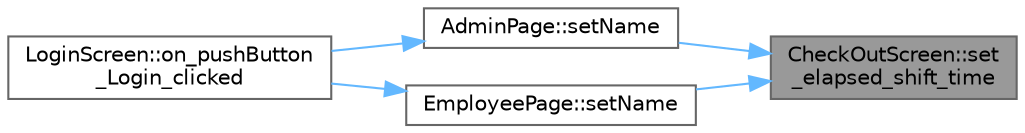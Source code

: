 digraph "CheckOutScreen::set_elapsed_shift_time"
{
 // LATEX_PDF_SIZE
  bgcolor="transparent";
  edge [fontname=Helvetica,fontsize=10,labelfontname=Helvetica,labelfontsize=10];
  node [fontname=Helvetica,fontsize=10,shape=box,height=0.2,width=0.4];
  rankdir="RL";
  Node1 [id="Node000001",label="CheckOutScreen::set\l_elapsed_shift_time",height=0.2,width=0.4,color="gray40", fillcolor="grey60", style="filled", fontcolor="black",tooltip="This function sets the elapsed shift time."];
  Node1 -> Node2 [id="edge1_Node000001_Node000002",dir="back",color="steelblue1",style="solid",tooltip=" "];
  Node2 [id="Node000002",label="AdminPage::setName",height=0.2,width=0.4,color="grey40", fillcolor="white", style="filled",URL="$class_admin_page.html#a3e4afd4c571e7789baa2f9ac518ae52a",tooltip="This function sets the name of the manager in the label."];
  Node2 -> Node3 [id="edge2_Node000002_Node000003",dir="back",color="steelblue1",style="solid",tooltip=" "];
  Node3 [id="Node000003",label="LoginScreen::on_pushButton\l_Login_clicked",height=0.2,width=0.4,color="grey40", fillcolor="white", style="filled",URL="$class_login_screen.html#a65dbcaba2339aef3a753b3373918ca75",tooltip="This function checks the username and password entered by the user and logs in the user if the inform..."];
  Node1 -> Node4 [id="edge3_Node000001_Node000004",dir="back",color="steelblue1",style="solid",tooltip=" "];
  Node4 [id="Node000004",label="EmployeePage::setName",height=0.2,width=0.4,color="grey40", fillcolor="white", style="filled",URL="$class_employee_page.html#a16a7132c0ac24d055e30f467c8d85b63",tooltip="This function sets the name of the employee and updates the label."];
  Node4 -> Node3 [id="edge4_Node000004_Node000003",dir="back",color="steelblue1",style="solid",tooltip=" "];
}

